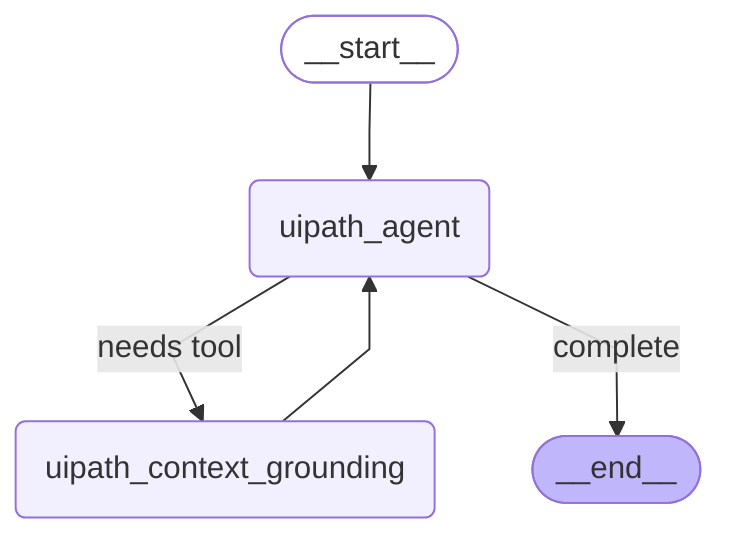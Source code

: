 ---
config:
  flowchart:
    curve: linear
---
graph TD;
	__start__([<p>__start__</p>]):::first
	uipath_agent(uipath_agent)
	tool_node(uipath_context_grounding)
	__end__([<p>__end__</p>]):::last
	__start__ --> uipath_agent;
	uipath_agent -->|"needs tool"| tool_node;
	tool_node --> uipath_agent;
	uipath_agent -->|"complete"| __end__;
	classDef default fill:#f2f0ff,line-height:1.2
	classDef first fill-opacity:0
	classDef last fill:#bfb6fc